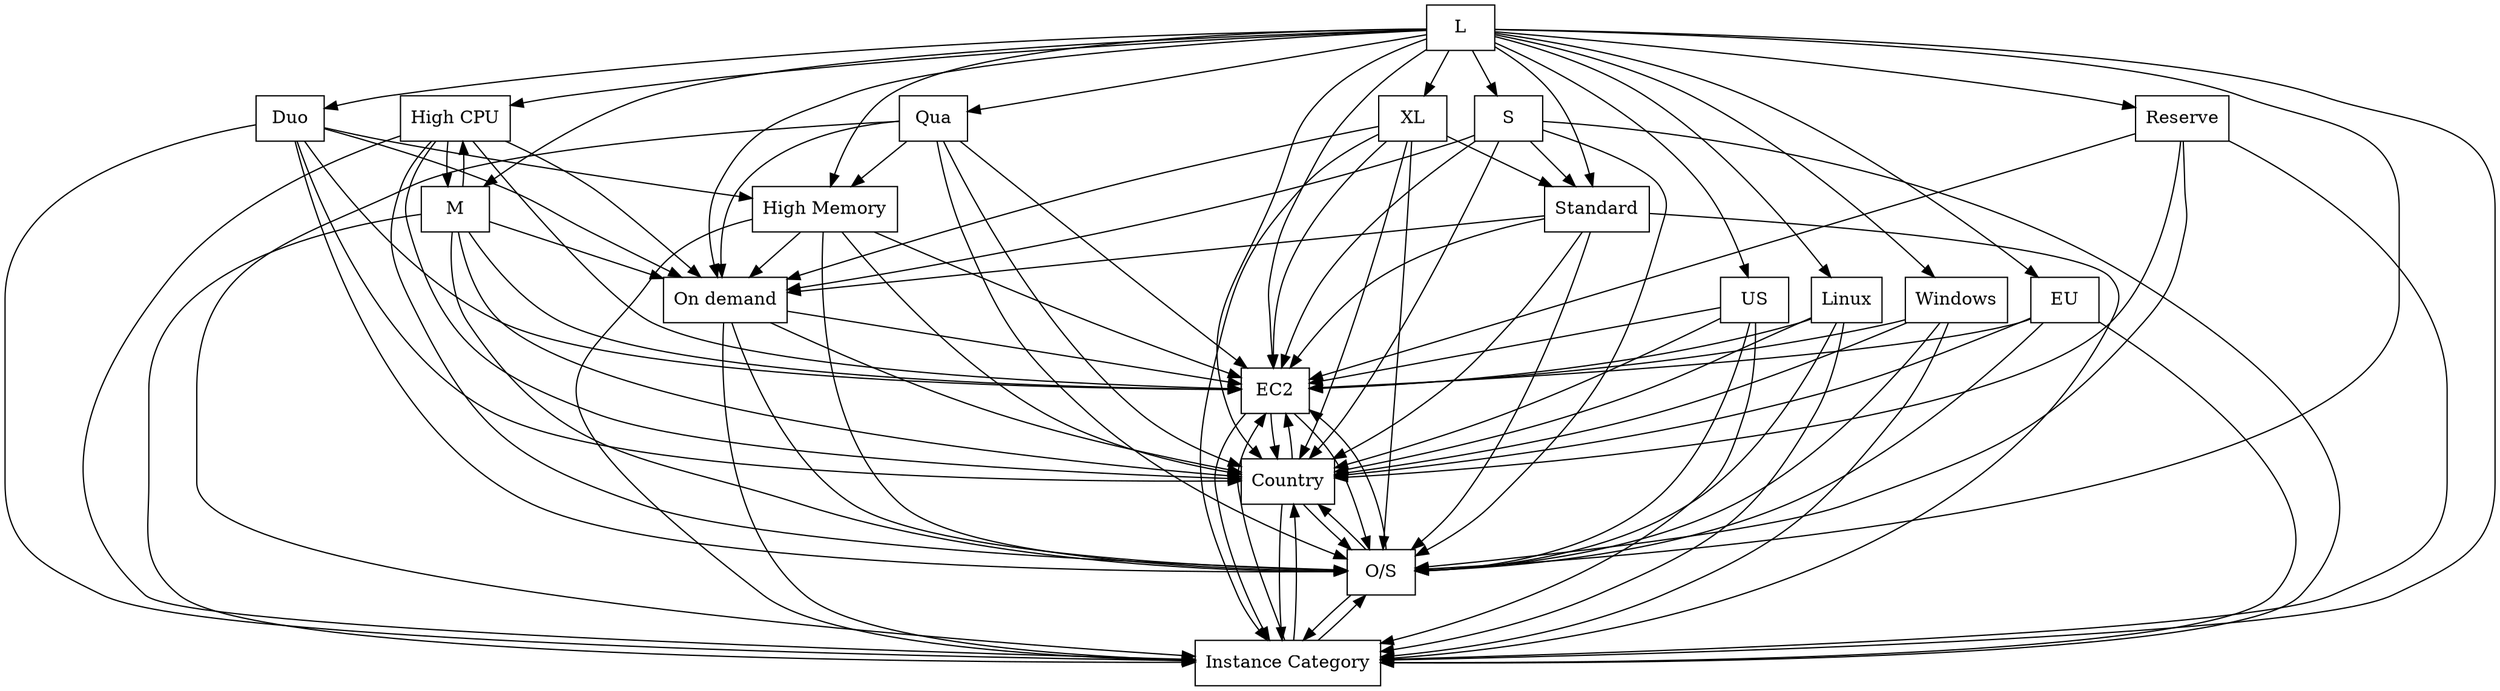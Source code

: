 digraph{
graph [rankdir=TB];
node [shape=box];
edge [arrowhead=normal];
0[label="Reserve",]
1[label="Standard",]
2[label="High CPU",]
3[label="US",]
4[label="On demand",]
5[label="EC2",]
6[label="L",]
7[label="Duo",]
8[label="M",]
9[label="EU",]
10[label="Country",]
11[label="XL",]
12[label="Windows",]
13[label="Linux",]
14[label="Instance Category",]
15[label="O/S",]
16[label="S",]
17[label="Qua",]
18[label="High Memory",]
0->5[label="",]
0->10[label="",]
0->14[label="",]
0->15[label="",]
1->4[label="",]
1->5[label="",]
1->10[label="",]
1->14[label="",]
1->15[label="",]
2->4[label="",]
2->5[label="",]
2->8[label="",]
2->10[label="",]
2->14[label="",]
2->15[label="",]
3->5[label="",]
3->10[label="",]
3->14[label="",]
3->15[label="",]
4->5[label="",]
4->10[label="",]
4->14[label="",]
4->15[label="",]
5->10[label="",]
5->14[label="",]
5->15[label="",]
6->0[label="",]
6->1[label="",]
6->2[label="",]
6->3[label="",]
6->4[label="",]
6->5[label="",]
6->7[label="",]
6->8[label="",]
6->9[label="",]
6->10[label="",]
6->11[label="",]
6->12[label="",]
6->13[label="",]
6->14[label="",]
6->15[label="",]
6->16[label="",]
6->17[label="",]
6->18[label="",]
7->4[label="",]
7->5[label="",]
7->10[label="",]
7->14[label="",]
7->15[label="",]
7->18[label="",]
8->2[label="",]
8->4[label="",]
8->5[label="",]
8->10[label="",]
8->14[label="",]
8->15[label="",]
9->5[label="",]
9->10[label="",]
9->14[label="",]
9->15[label="",]
10->5[label="",]
10->14[label="",]
10->15[label="",]
11->1[label="",]
11->4[label="",]
11->5[label="",]
11->10[label="",]
11->14[label="",]
11->15[label="",]
12->5[label="",]
12->10[label="",]
12->14[label="",]
12->15[label="",]
13->5[label="",]
13->10[label="",]
13->14[label="",]
13->15[label="",]
14->5[label="",]
14->10[label="",]
14->15[label="",]
15->5[label="",]
15->10[label="",]
15->14[label="",]
16->1[label="",]
16->4[label="",]
16->5[label="",]
16->10[label="",]
16->14[label="",]
16->15[label="",]
17->4[label="",]
17->5[label="",]
17->10[label="",]
17->14[label="",]
17->15[label="",]
17->18[label="",]
18->4[label="",]
18->5[label="",]
18->10[label="",]
18->14[label="",]
18->15[label="",]
}
